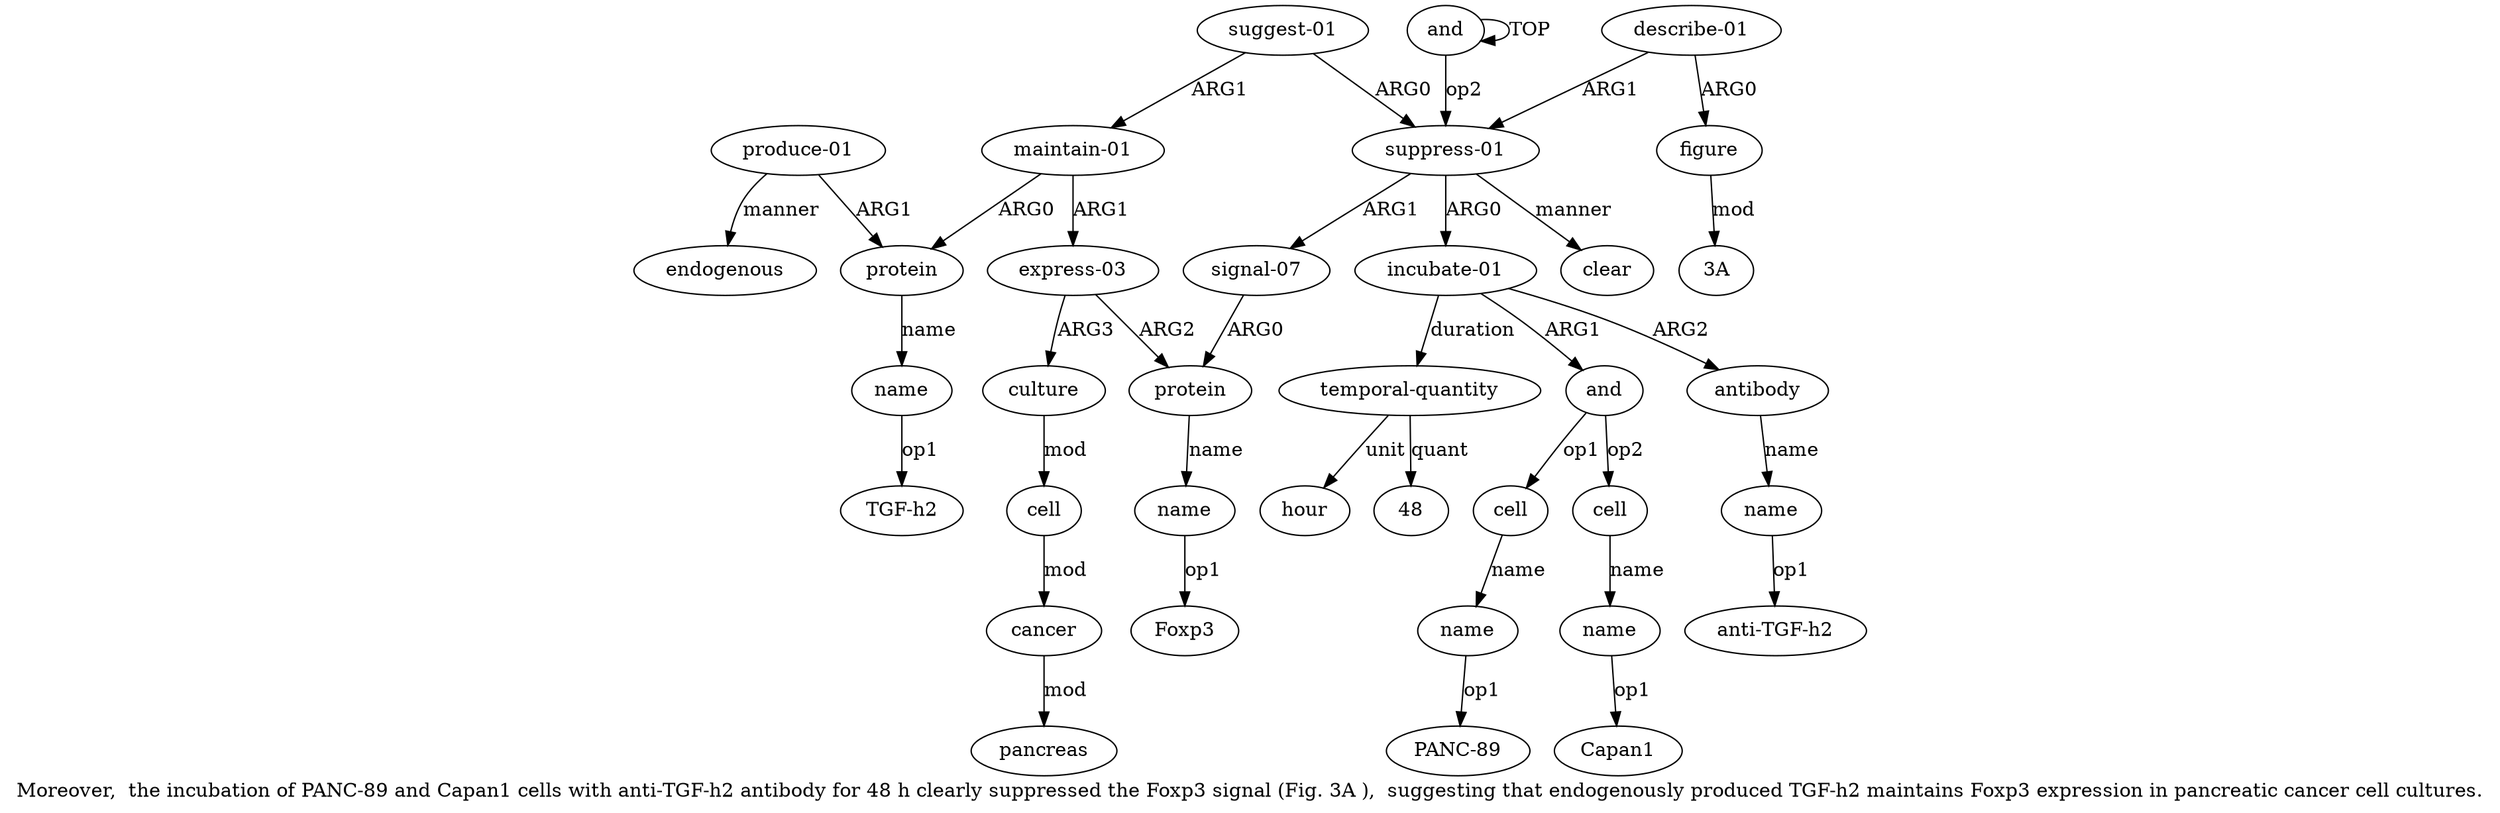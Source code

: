 digraph  {
	graph [label="Moreover,  the incubation of PANC-89 and Capan1 cells with anti-TGF-h2 antibody for 48 h clearly suppressed the Foxp3 signal (Fig. \
3A ),  suggesting that endogenously produced TGF-h2 maintains Foxp3 expression in pancreatic cancer cell cultures."];
	node [label="\N"];
	a20	 [color=black,
		gold_ind=20,
		gold_label=protein,
		label=protein,
		test_ind=20,
		test_label=protein];
	a21	 [color=black,
		gold_ind=21,
		gold_label=name,
		label=name,
		test_ind=21,
		test_label=name];
	a20 -> a21 [key=0,
	color=black,
	gold_label=name,
	label=name,
	test_label=name];
"a21 TGF-h2" [color=black,
	gold_ind=-1,
	gold_label="TGF-h2",
	label="TGF-h2",
	test_ind=-1,
	test_label="TGF-h2"];
a21 -> "a21 TGF-h2" [key=0,
color=black,
gold_label=op1,
label=op1,
test_label=op1];
a22 [color=black,
gold_ind=22,
gold_label="produce-01",
label="produce-01",
test_ind=22,
test_label="produce-01"];
a22 -> a20 [key=0,
color=black,
gold_label=ARG1,
label=ARG1,
test_label=ARG1];
a23 [color=black,
gold_ind=23,
gold_label=endogenous,
label=endogenous,
test_ind=23,
test_label=endogenous];
a22 -> a23 [key=0,
color=black,
gold_label=manner,
label=manner,
test_label=manner];
a24 [color=black,
gold_ind=24,
gold_label="express-03",
label="express-03",
test_ind=24,
test_label="express-03"];
a25 [color=black,
gold_ind=25,
gold_label=culture,
label=culture,
test_ind=25,
test_label=culture];
a24 -> a25 [key=0,
color=black,
gold_label=ARG3,
label=ARG3,
test_label=ARG3];
a13 [color=black,
gold_ind=13,
gold_label=protein,
label=protein,
test_ind=13,
test_label=protein];
a24 -> a13 [key=0,
color=black,
gold_label=ARG2,
label=ARG2,
test_label=ARG2];
a26 [color=black,
gold_ind=26,
gold_label=cell,
label=cell,
test_ind=26,
test_label=cell];
a25 -> a26 [key=0,
color=black,
gold_label=mod,
label=mod,
test_label=mod];
a27 [color=black,
gold_ind=27,
gold_label=cancer,
label=cancer,
test_ind=27,
test_label=cancer];
a26 -> a27 [key=0,
color=black,
gold_label=mod,
label=mod,
test_label=mod];
a28 [color=black,
gold_ind=28,
gold_label=pancreas,
label=pancreas,
test_ind=28,
test_label=pancreas];
a27 -> a28 [key=0,
color=black,
gold_label=mod,
label=mod,
test_label=mod];
"a17 3A" [color=black,
gold_ind=-1,
gold_label="3A",
label="3A",
test_ind=-1,
test_label="3A"];
"a14 Foxp3" [color=black,
gold_ind=-1,
gold_label=Foxp3,
label=Foxp3,
test_ind=-1,
test_label=Foxp3];
"a10 48" [color=black,
gold_ind=-1,
gold_label=48,
label=48,
test_ind=-1,
test_label=48];
"a9 anti-TGF-h2" [color=black,
gold_ind=-1,
gold_label="anti-TGF-h2",
label="anti-TGF-h2",
test_ind=-1,
test_label="anti-TGF-h2"];
a15 [color=black,
gold_ind=15,
gold_label=clear,
label=clear,
test_ind=15,
test_label=clear];
a14 [color=black,
gold_ind=14,
gold_label=name,
label=name,
test_ind=14,
test_label=name];
a14 -> "a14 Foxp3" [key=0,
color=black,
gold_label=op1,
label=op1,
test_label=op1];
a17 [color=black,
gold_ind=17,
gold_label=figure,
label=figure,
test_ind=17,
test_label=figure];
a17 -> "a17 3A" [key=0,
color=black,
gold_label=mod,
label=mod,
test_label=mod];
a16 [color=black,
gold_ind=16,
gold_label="describe-01",
label="describe-01",
test_ind=16,
test_label="describe-01"];
a16 -> a17 [key=0,
color=black,
gold_label=ARG0,
label=ARG0,
test_label=ARG0];
a1 [color=black,
gold_ind=1,
gold_label="suppress-01",
label="suppress-01",
test_ind=1,
test_label="suppress-01"];
a16 -> a1 [key=0,
color=black,
gold_label=ARG1,
label=ARG1,
test_label=ARG1];
a11 [color=black,
gold_ind=11,
gold_label=hour,
label=hour,
test_ind=11,
test_label=hour];
a10 [color=black,
gold_ind=10,
gold_label="temporal-quantity",
label="temporal-quantity",
test_ind=10,
test_label="temporal-quantity"];
a10 -> "a10 48" [key=0,
color=black,
gold_label=quant,
label=quant,
test_label=quant];
a10 -> a11 [key=0,
color=black,
gold_label=unit,
label=unit,
test_label=unit];
a13 -> a14 [key=0,
color=black,
gold_label=name,
label=name,
test_label=name];
a12 [color=black,
gold_ind=12,
gold_label="signal-07",
label="signal-07",
test_ind=12,
test_label="signal-07"];
a12 -> a13 [key=0,
color=black,
gold_label=ARG0,
label=ARG0,
test_label=ARG0];
"a5 PANC-89" [color=black,
gold_ind=-1,
gold_label="PANC-89",
label="PANC-89",
test_ind=-1,
test_label="PANC-89"];
a19 [color=black,
gold_ind=19,
gold_label="maintain-01",
label="maintain-01",
test_ind=19,
test_label="maintain-01"];
a19 -> a20 [key=0,
color=black,
gold_label=ARG0,
label=ARG0,
test_label=ARG0];
a19 -> a24 [key=0,
color=black,
gold_label=ARG1,
label=ARG1,
test_label=ARG1];
a18 [color=black,
gold_ind=18,
gold_label="suggest-01",
label="suggest-01",
test_ind=18,
test_label="suggest-01"];
a18 -> a19 [key=0,
color=black,
gold_label=ARG1,
label=ARG1,
test_label=ARG1];
a18 -> a1 [key=0,
color=black,
gold_label=ARG0,
label=ARG0,
test_label=ARG0];
a1 -> a15 [key=0,
color=black,
gold_label=manner,
label=manner,
test_label=manner];
a1 -> a12 [key=0,
color=black,
gold_label=ARG1,
label=ARG1,
test_label=ARG1];
a2 [color=black,
gold_ind=2,
gold_label="incubate-01",
label="incubate-01",
test_ind=2,
test_label="incubate-01"];
a1 -> a2 [key=0,
color=black,
gold_label=ARG0,
label=ARG0,
test_label=ARG0];
a0 [color=black,
gold_ind=0,
gold_label=and,
label=and,
test_ind=0,
test_label=and];
a0 -> a1 [key=0,
color=black,
gold_label=op2,
label=op2,
test_label=op2];
a0 -> a0 [key=0,
color=black,
gold_label=TOP,
label=TOP,
test_label=TOP];
a3 [color=black,
gold_ind=3,
gold_label=and,
label=and,
test_ind=3,
test_label=and];
a4 [color=black,
gold_ind=4,
gold_label=cell,
label=cell,
test_ind=4,
test_label=cell];
a3 -> a4 [key=0,
color=black,
gold_label=op1,
label=op1,
test_label=op1];
a6 [color=black,
gold_ind=6,
gold_label=cell,
label=cell,
test_ind=6,
test_label=cell];
a3 -> a6 [key=0,
color=black,
gold_label=op2,
label=op2,
test_label=op2];
a2 -> a10 [key=0,
color=black,
gold_label=duration,
label=duration,
test_label=duration];
a2 -> a3 [key=0,
color=black,
gold_label=ARG1,
label=ARG1,
test_label=ARG1];
a8 [color=black,
gold_ind=8,
gold_label=antibody,
label=antibody,
test_ind=8,
test_label=antibody];
a2 -> a8 [key=0,
color=black,
gold_label=ARG2,
label=ARG2,
test_label=ARG2];
a5 [color=black,
gold_ind=5,
gold_label=name,
label=name,
test_ind=5,
test_label=name];
a5 -> "a5 PANC-89" [key=0,
color=black,
gold_label=op1,
label=op1,
test_label=op1];
a4 -> a5 [key=0,
color=black,
gold_label=name,
label=name,
test_label=name];
a7 [color=black,
gold_ind=7,
gold_label=name,
label=name,
test_ind=7,
test_label=name];
"a7 Capan1" [color=black,
gold_ind=-1,
gold_label=Capan1,
label=Capan1,
test_ind=-1,
test_label=Capan1];
a7 -> "a7 Capan1" [key=0,
color=black,
gold_label=op1,
label=op1,
test_label=op1];
a6 -> a7 [key=0,
color=black,
gold_label=name,
label=name,
test_label=name];
a9 [color=black,
gold_ind=9,
gold_label=name,
label=name,
test_ind=9,
test_label=name];
a9 -> "a9 anti-TGF-h2" [key=0,
color=black,
gold_label=op1,
label=op1,
test_label=op1];
a8 -> a9 [key=0,
color=black,
gold_label=name,
label=name,
test_label=name];
}
